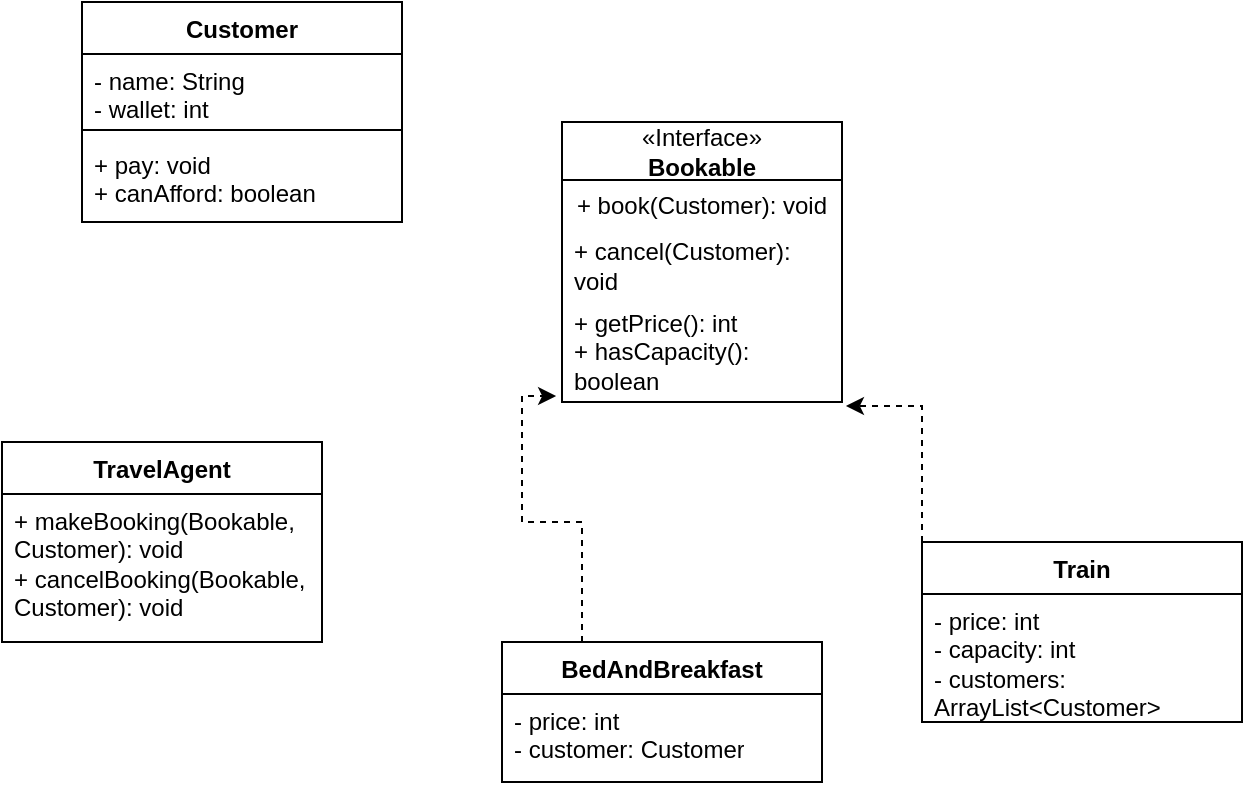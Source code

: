 <mxfile version="24.4.6" type="device">
  <diagram name="Page-1" id="BTbwwkdLSnDxbevNjmIQ">
    <mxGraphModel dx="954" dy="581" grid="1" gridSize="10" guides="1" tooltips="1" connect="1" arrows="1" fold="1" page="1" pageScale="1" pageWidth="827" pageHeight="1169" math="0" shadow="0">
      <root>
        <mxCell id="0" />
        <mxCell id="1" parent="0" />
        <mxCell id="CcyPMsc8jHvGXGtmvJJg-1" value="Customer" style="swimlane;fontStyle=1;align=center;verticalAlign=top;childLayout=stackLayout;horizontal=1;startSize=26;horizontalStack=0;resizeParent=1;resizeParentMax=0;resizeLast=0;collapsible=1;marginBottom=0;whiteSpace=wrap;html=1;" vertex="1" parent="1">
          <mxGeometry x="150" y="130" width="160" height="110" as="geometry" />
        </mxCell>
        <mxCell id="CcyPMsc8jHvGXGtmvJJg-2" value="- name: String&lt;div&gt;- wallet: int&lt;br&gt;&lt;/div&gt;" style="text;strokeColor=none;fillColor=none;align=left;verticalAlign=top;spacingLeft=4;spacingRight=4;overflow=hidden;rotatable=0;points=[[0,0.5],[1,0.5]];portConstraint=eastwest;whiteSpace=wrap;html=1;" vertex="1" parent="CcyPMsc8jHvGXGtmvJJg-1">
          <mxGeometry y="26" width="160" height="34" as="geometry" />
        </mxCell>
        <mxCell id="CcyPMsc8jHvGXGtmvJJg-3" value="" style="line;strokeWidth=1;fillColor=none;align=left;verticalAlign=middle;spacingTop=-1;spacingLeft=3;spacingRight=3;rotatable=0;labelPosition=right;points=[];portConstraint=eastwest;strokeColor=inherit;" vertex="1" parent="CcyPMsc8jHvGXGtmvJJg-1">
          <mxGeometry y="60" width="160" height="8" as="geometry" />
        </mxCell>
        <mxCell id="CcyPMsc8jHvGXGtmvJJg-4" value="+ pay: void&lt;div&gt;+ canAfford: boolean&lt;/div&gt;" style="text;strokeColor=none;fillColor=none;align=left;verticalAlign=top;spacingLeft=4;spacingRight=4;overflow=hidden;rotatable=0;points=[[0,0.5],[1,0.5]];portConstraint=eastwest;whiteSpace=wrap;html=1;" vertex="1" parent="CcyPMsc8jHvGXGtmvJJg-1">
          <mxGeometry y="68" width="160" height="42" as="geometry" />
        </mxCell>
        <mxCell id="CcyPMsc8jHvGXGtmvJJg-14" value="&lt;span style=&quot;font-weight: 400;&quot;&gt;«Interface»&lt;/span&gt;&lt;br style=&quot;font-weight: 400;&quot;&gt;&lt;b&gt;Bookable&lt;/b&gt;" style="swimlane;fontStyle=1;align=center;verticalAlign=middle;childLayout=stackLayout;horizontal=1;startSize=29;horizontalStack=0;resizeParent=1;resizeParentMax=0;resizeLast=0;collapsible=0;marginBottom=0;html=1;whiteSpace=wrap;" vertex="1" parent="1">
          <mxGeometry x="390" y="190" width="140" height="140" as="geometry" />
        </mxCell>
        <mxCell id="CcyPMsc8jHvGXGtmvJJg-15" value="+ book(Customer): void" style="text;html=1;strokeColor=none;fillColor=none;align=center;verticalAlign=middle;spacingLeft=4;spacingRight=4;overflow=hidden;rotatable=0;points=[[0,0.5],[1,0.5]];portConstraint=eastwest;whiteSpace=wrap;" vertex="1" parent="CcyPMsc8jHvGXGtmvJJg-14">
          <mxGeometry y="29" width="140" height="25" as="geometry" />
        </mxCell>
        <mxCell id="CcyPMsc8jHvGXGtmvJJg-16" value="&lt;span style=&quot;text-align: center;&quot;&gt;+ cancel(Customer): void&lt;/span&gt;" style="text;html=1;strokeColor=none;fillColor=none;align=left;verticalAlign=middle;spacingLeft=4;spacingRight=4;overflow=hidden;rotatable=0;points=[[0,0.5],[1,0.5]];portConstraint=eastwest;whiteSpace=wrap;" vertex="1" parent="CcyPMsc8jHvGXGtmvJJg-14">
          <mxGeometry y="54" width="140" height="36" as="geometry" />
        </mxCell>
        <mxCell id="CcyPMsc8jHvGXGtmvJJg-17" value="+ getPrice(): int&lt;div&gt;+ hasCapacity(): boolean&lt;/div&gt;" style="text;html=1;strokeColor=none;fillColor=none;align=left;verticalAlign=middle;spacingLeft=4;spacingRight=4;overflow=hidden;rotatable=0;points=[[0,0.5],[1,0.5]];portConstraint=eastwest;whiteSpace=wrap;" vertex="1" parent="CcyPMsc8jHvGXGtmvJJg-14">
          <mxGeometry y="90" width="140" height="50" as="geometry" />
        </mxCell>
        <mxCell id="CcyPMsc8jHvGXGtmvJJg-22" value="TravelAgent" style="swimlane;fontStyle=1;align=center;verticalAlign=top;childLayout=stackLayout;horizontal=1;startSize=26;horizontalStack=0;resizeParent=1;resizeParentMax=0;resizeLast=0;collapsible=1;marginBottom=0;whiteSpace=wrap;html=1;" vertex="1" parent="1">
          <mxGeometry x="110" y="350" width="160" height="100" as="geometry" />
        </mxCell>
        <mxCell id="CcyPMsc8jHvGXGtmvJJg-25" value="+ makeBooking(Bookable, Customer): void&lt;div&gt;+ cancelBooking(Bookable, Customer): void&lt;div&gt;&lt;br&gt;&lt;/div&gt;&lt;/div&gt;" style="text;strokeColor=none;fillColor=none;align=left;verticalAlign=top;spacingLeft=4;spacingRight=4;overflow=hidden;rotatable=0;points=[[0,0.5],[1,0.5]];portConstraint=eastwest;whiteSpace=wrap;html=1;" vertex="1" parent="CcyPMsc8jHvGXGtmvJJg-22">
          <mxGeometry y="26" width="160" height="74" as="geometry" />
        </mxCell>
        <mxCell id="CcyPMsc8jHvGXGtmvJJg-26" value="Train" style="swimlane;fontStyle=1;align=center;verticalAlign=top;childLayout=stackLayout;horizontal=1;startSize=26;horizontalStack=0;resizeParent=1;resizeParentMax=0;resizeLast=0;collapsible=1;marginBottom=0;whiteSpace=wrap;html=1;" vertex="1" parent="1">
          <mxGeometry x="570" y="400" width="160" height="90" as="geometry" />
        </mxCell>
        <mxCell id="CcyPMsc8jHvGXGtmvJJg-27" value="- price: int&lt;div&gt;- capacity: int&lt;br&gt;&lt;div&gt;- customers: ArrayList&amp;lt;Customer&amp;gt;&lt;/div&gt;&lt;/div&gt;" style="text;strokeColor=none;fillColor=none;align=left;verticalAlign=top;spacingLeft=4;spacingRight=4;overflow=hidden;rotatable=0;points=[[0,0.5],[1,0.5]];portConstraint=eastwest;whiteSpace=wrap;html=1;" vertex="1" parent="CcyPMsc8jHvGXGtmvJJg-26">
          <mxGeometry y="26" width="160" height="64" as="geometry" />
        </mxCell>
        <mxCell id="CcyPMsc8jHvGXGtmvJJg-49" style="edgeStyle=orthogonalEdgeStyle;rounded=0;orthogonalLoop=1;jettySize=auto;html=1;exitX=0;exitY=0;exitDx=0;exitDy=0;entryX=1.014;entryY=1.04;entryDx=0;entryDy=0;entryPerimeter=0;dashed=1;" edge="1" parent="1" source="CcyPMsc8jHvGXGtmvJJg-26" target="CcyPMsc8jHvGXGtmvJJg-17">
          <mxGeometry relative="1" as="geometry" />
        </mxCell>
        <mxCell id="CcyPMsc8jHvGXGtmvJJg-50" value="BedAndBreakfast" style="swimlane;fontStyle=1;align=center;verticalAlign=top;childLayout=stackLayout;horizontal=1;startSize=26;horizontalStack=0;resizeParent=1;resizeParentMax=0;resizeLast=0;collapsible=1;marginBottom=0;whiteSpace=wrap;html=1;" vertex="1" parent="1">
          <mxGeometry x="360" y="450" width="160" height="70" as="geometry" />
        </mxCell>
        <mxCell id="CcyPMsc8jHvGXGtmvJJg-51" value="- price: int&lt;div&gt;- customer: Customer&lt;/div&gt;" style="text;strokeColor=none;fillColor=none;align=left;verticalAlign=top;spacingLeft=4;spacingRight=4;overflow=hidden;rotatable=0;points=[[0,0.5],[1,0.5]];portConstraint=eastwest;whiteSpace=wrap;html=1;" vertex="1" parent="CcyPMsc8jHvGXGtmvJJg-50">
          <mxGeometry y="26" width="160" height="44" as="geometry" />
        </mxCell>
        <mxCell id="CcyPMsc8jHvGXGtmvJJg-54" style="edgeStyle=orthogonalEdgeStyle;rounded=0;orthogonalLoop=1;jettySize=auto;html=1;exitX=0.25;exitY=0;exitDx=0;exitDy=0;entryX=-0.021;entryY=0.94;entryDx=0;entryDy=0;entryPerimeter=0;dashed=1;" edge="1" parent="1" source="CcyPMsc8jHvGXGtmvJJg-50" target="CcyPMsc8jHvGXGtmvJJg-17">
          <mxGeometry relative="1" as="geometry" />
        </mxCell>
      </root>
    </mxGraphModel>
  </diagram>
</mxfile>
